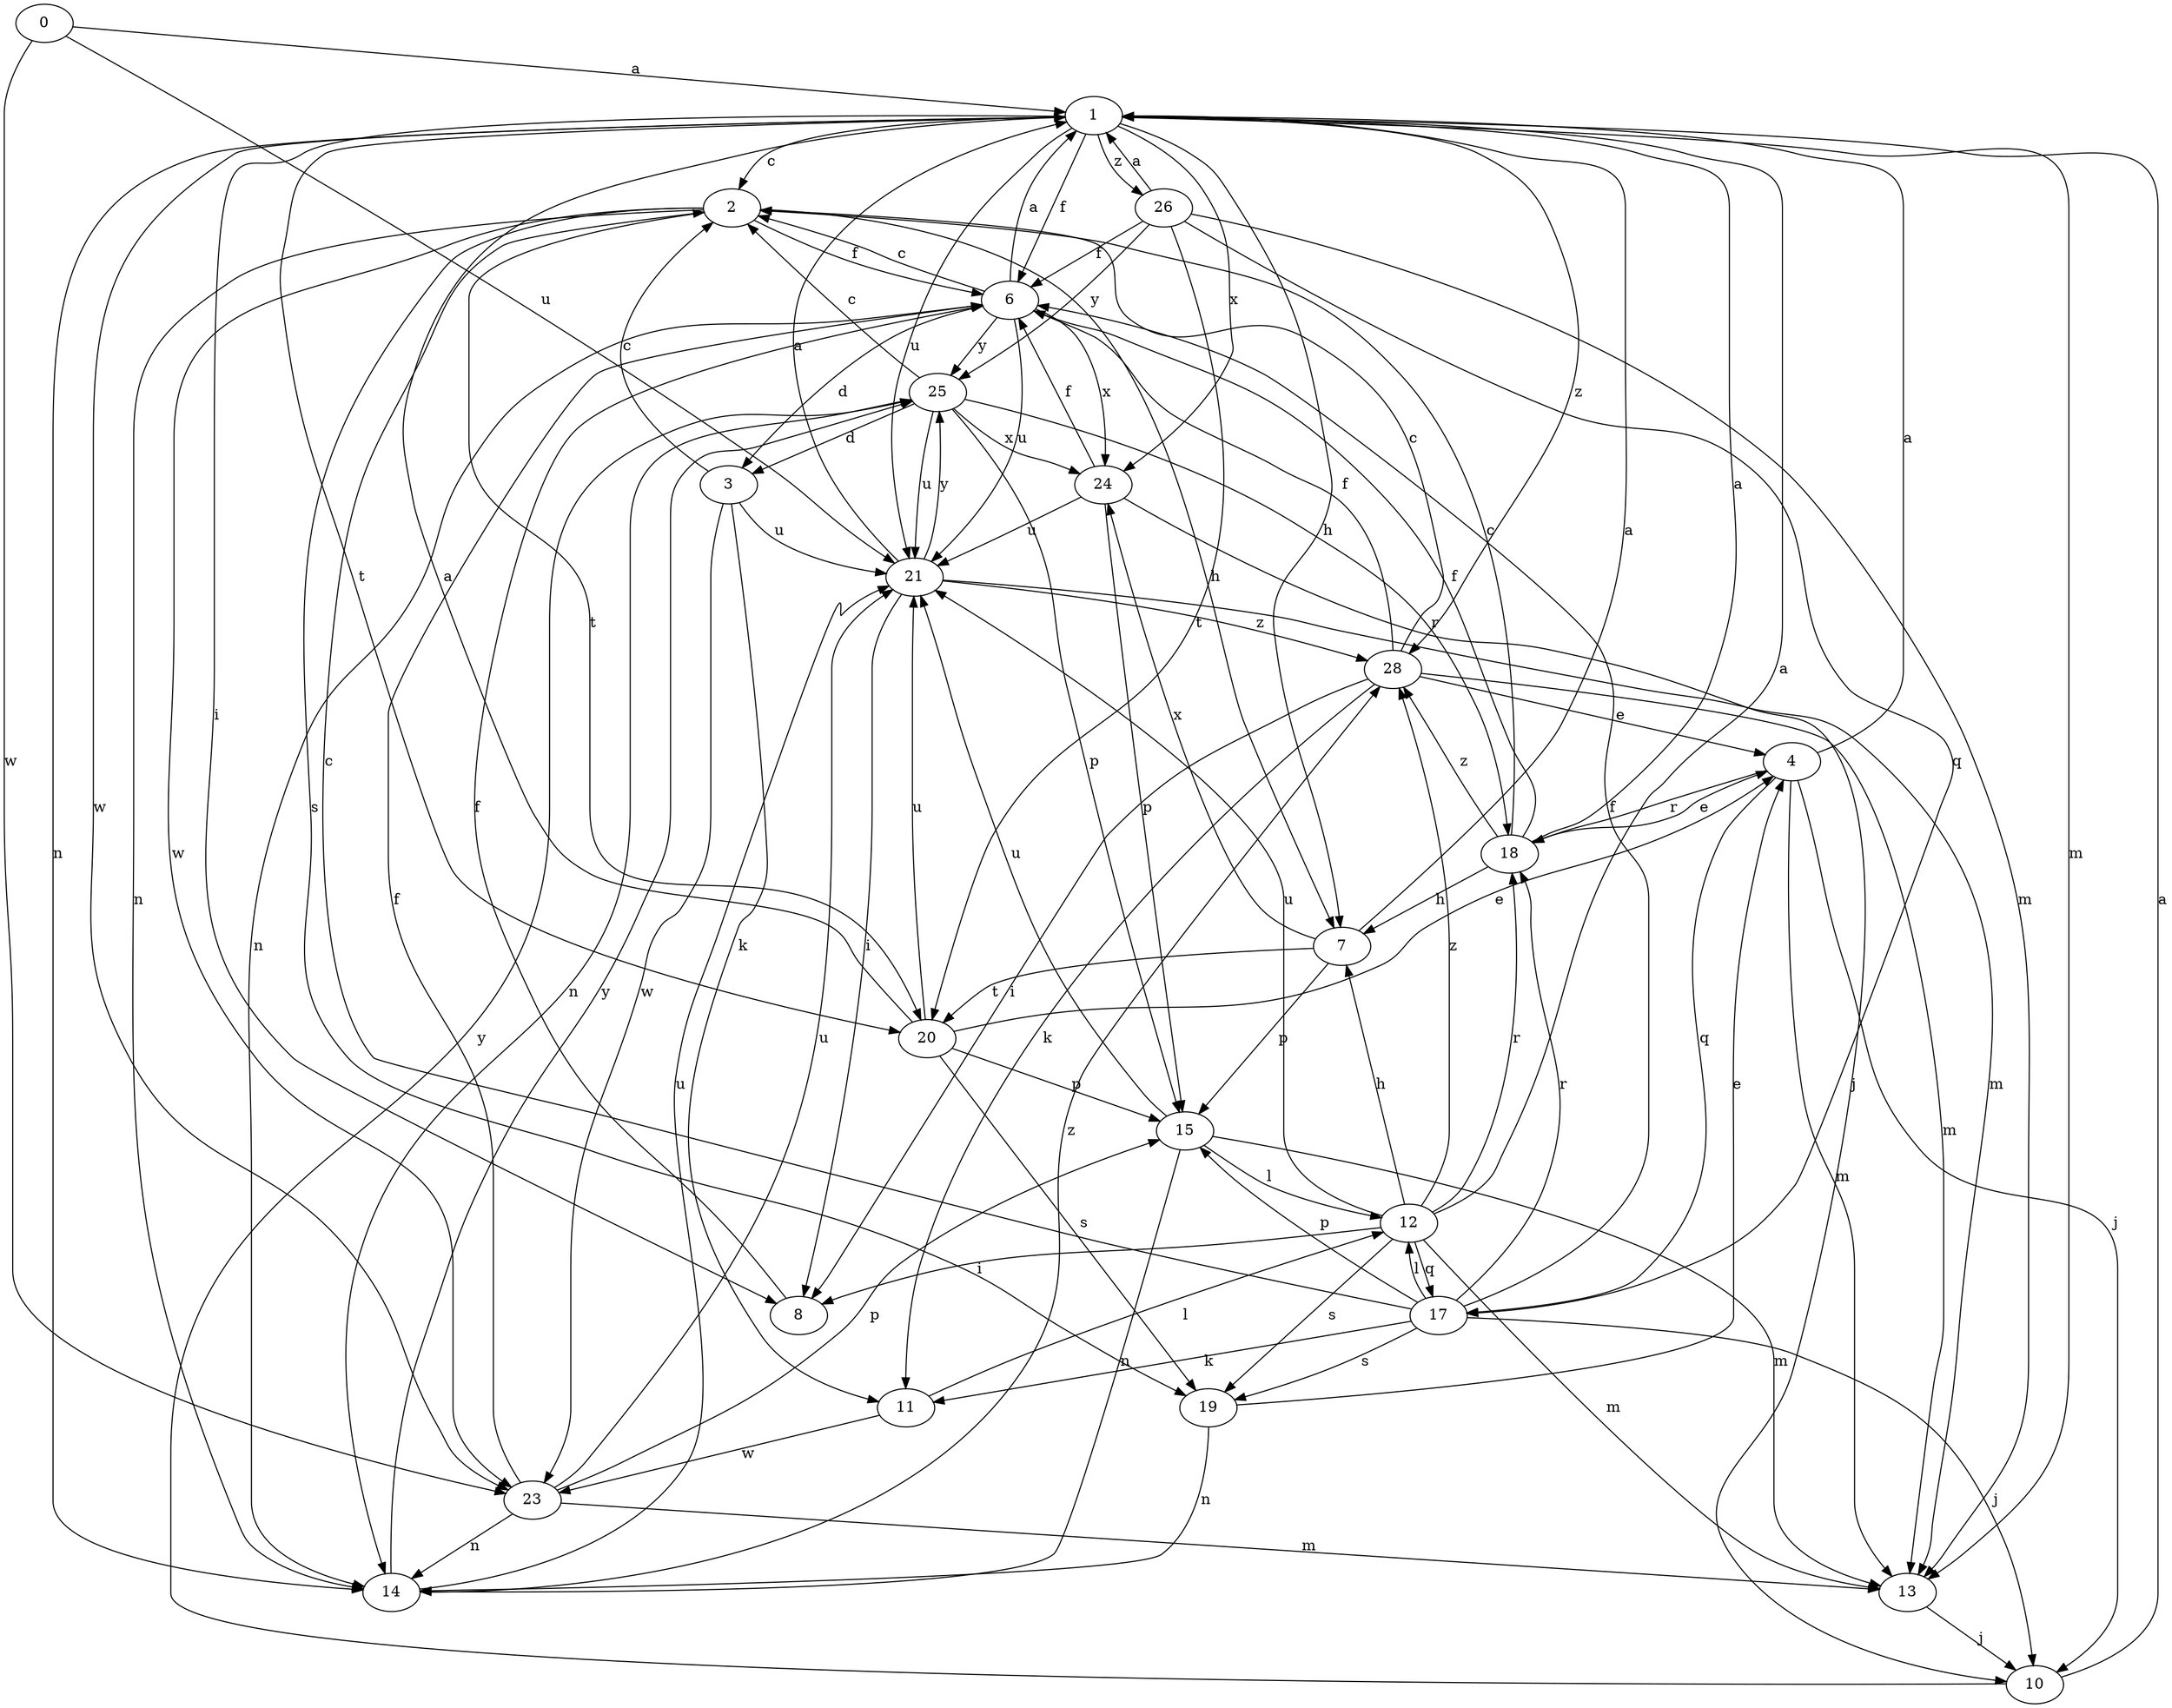 strict digraph  {
0;
1;
2;
3;
4;
6;
7;
8;
10;
11;
12;
13;
14;
15;
17;
18;
19;
20;
21;
23;
24;
25;
26;
28;
0 -> 1  [label=a];
0 -> 21  [label=u];
0 -> 23  [label=w];
1 -> 2  [label=c];
1 -> 6  [label=f];
1 -> 7  [label=h];
1 -> 8  [label=i];
1 -> 13  [label=m];
1 -> 14  [label=n];
1 -> 20  [label=t];
1 -> 21  [label=u];
1 -> 23  [label=w];
1 -> 24  [label=x];
1 -> 26  [label=z];
1 -> 28  [label=z];
2 -> 6  [label=f];
2 -> 7  [label=h];
2 -> 14  [label=n];
2 -> 19  [label=s];
2 -> 20  [label=t];
2 -> 23  [label=w];
3 -> 2  [label=c];
3 -> 11  [label=k];
3 -> 21  [label=u];
3 -> 23  [label=w];
4 -> 1  [label=a];
4 -> 10  [label=j];
4 -> 13  [label=m];
4 -> 17  [label=q];
4 -> 18  [label=r];
6 -> 1  [label=a];
6 -> 2  [label=c];
6 -> 3  [label=d];
6 -> 14  [label=n];
6 -> 21  [label=u];
6 -> 24  [label=x];
6 -> 25  [label=y];
7 -> 1  [label=a];
7 -> 15  [label=p];
7 -> 20  [label=t];
7 -> 24  [label=x];
8 -> 6  [label=f];
10 -> 1  [label=a];
10 -> 25  [label=y];
11 -> 12  [label=l];
11 -> 23  [label=w];
12 -> 1  [label=a];
12 -> 7  [label=h];
12 -> 8  [label=i];
12 -> 13  [label=m];
12 -> 17  [label=q];
12 -> 18  [label=r];
12 -> 19  [label=s];
12 -> 21  [label=u];
12 -> 28  [label=z];
13 -> 10  [label=j];
14 -> 21  [label=u];
14 -> 25  [label=y];
14 -> 28  [label=z];
15 -> 12  [label=l];
15 -> 13  [label=m];
15 -> 14  [label=n];
15 -> 21  [label=u];
17 -> 2  [label=c];
17 -> 6  [label=f];
17 -> 10  [label=j];
17 -> 11  [label=k];
17 -> 12  [label=l];
17 -> 15  [label=p];
17 -> 18  [label=r];
17 -> 19  [label=s];
18 -> 1  [label=a];
18 -> 2  [label=c];
18 -> 4  [label=e];
18 -> 6  [label=f];
18 -> 7  [label=h];
18 -> 28  [label=z];
19 -> 4  [label=e];
19 -> 14  [label=n];
20 -> 1  [label=a];
20 -> 4  [label=e];
20 -> 15  [label=p];
20 -> 19  [label=s];
20 -> 21  [label=u];
21 -> 1  [label=a];
21 -> 8  [label=i];
21 -> 13  [label=m];
21 -> 25  [label=y];
21 -> 28  [label=z];
23 -> 6  [label=f];
23 -> 13  [label=m];
23 -> 14  [label=n];
23 -> 15  [label=p];
23 -> 21  [label=u];
24 -> 6  [label=f];
24 -> 10  [label=j];
24 -> 15  [label=p];
24 -> 21  [label=u];
25 -> 2  [label=c];
25 -> 3  [label=d];
25 -> 14  [label=n];
25 -> 15  [label=p];
25 -> 18  [label=r];
25 -> 21  [label=u];
25 -> 24  [label=x];
26 -> 1  [label=a];
26 -> 6  [label=f];
26 -> 13  [label=m];
26 -> 17  [label=q];
26 -> 20  [label=t];
26 -> 25  [label=y];
28 -> 2  [label=c];
28 -> 4  [label=e];
28 -> 6  [label=f];
28 -> 8  [label=i];
28 -> 11  [label=k];
28 -> 13  [label=m];
}

